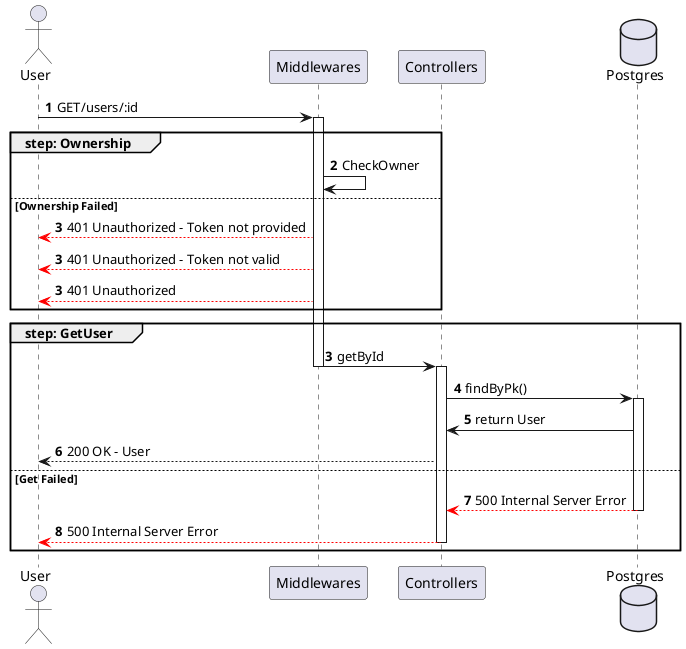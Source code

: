 @startuml getUser

actor User
participant Middlewares
participant Controllers
database Postgres

autonumber
User -> Middlewares ++: GET/users/:id
group step: Ownership
    Middlewares -> Middlewares : CheckOwner
else Ownership Failed
    autonumber 3
    Middlewares --[#red]> User : 401 Unauthorized - Token not provided
    autonumber 3
    Middlewares --[#red]> User : 401 Unauthorized - Token not valid
    autonumber 3
    Middlewares --[#red]> User : 401 Unauthorized
end
group step: GetUser
    autonumber 3
    Middlewares -> Controllers --++: getById
    Controllers -> Postgres ++: findByPk()
    Postgres -> Controllers: return User
    Controllers --> User : 200 OK - User
else Get Failed
    Postgres --[#red]> Controllers --: 500 Internal Server Error
    Controllers --[#red]> User --: 500 Internal Server Error
end

@enduml